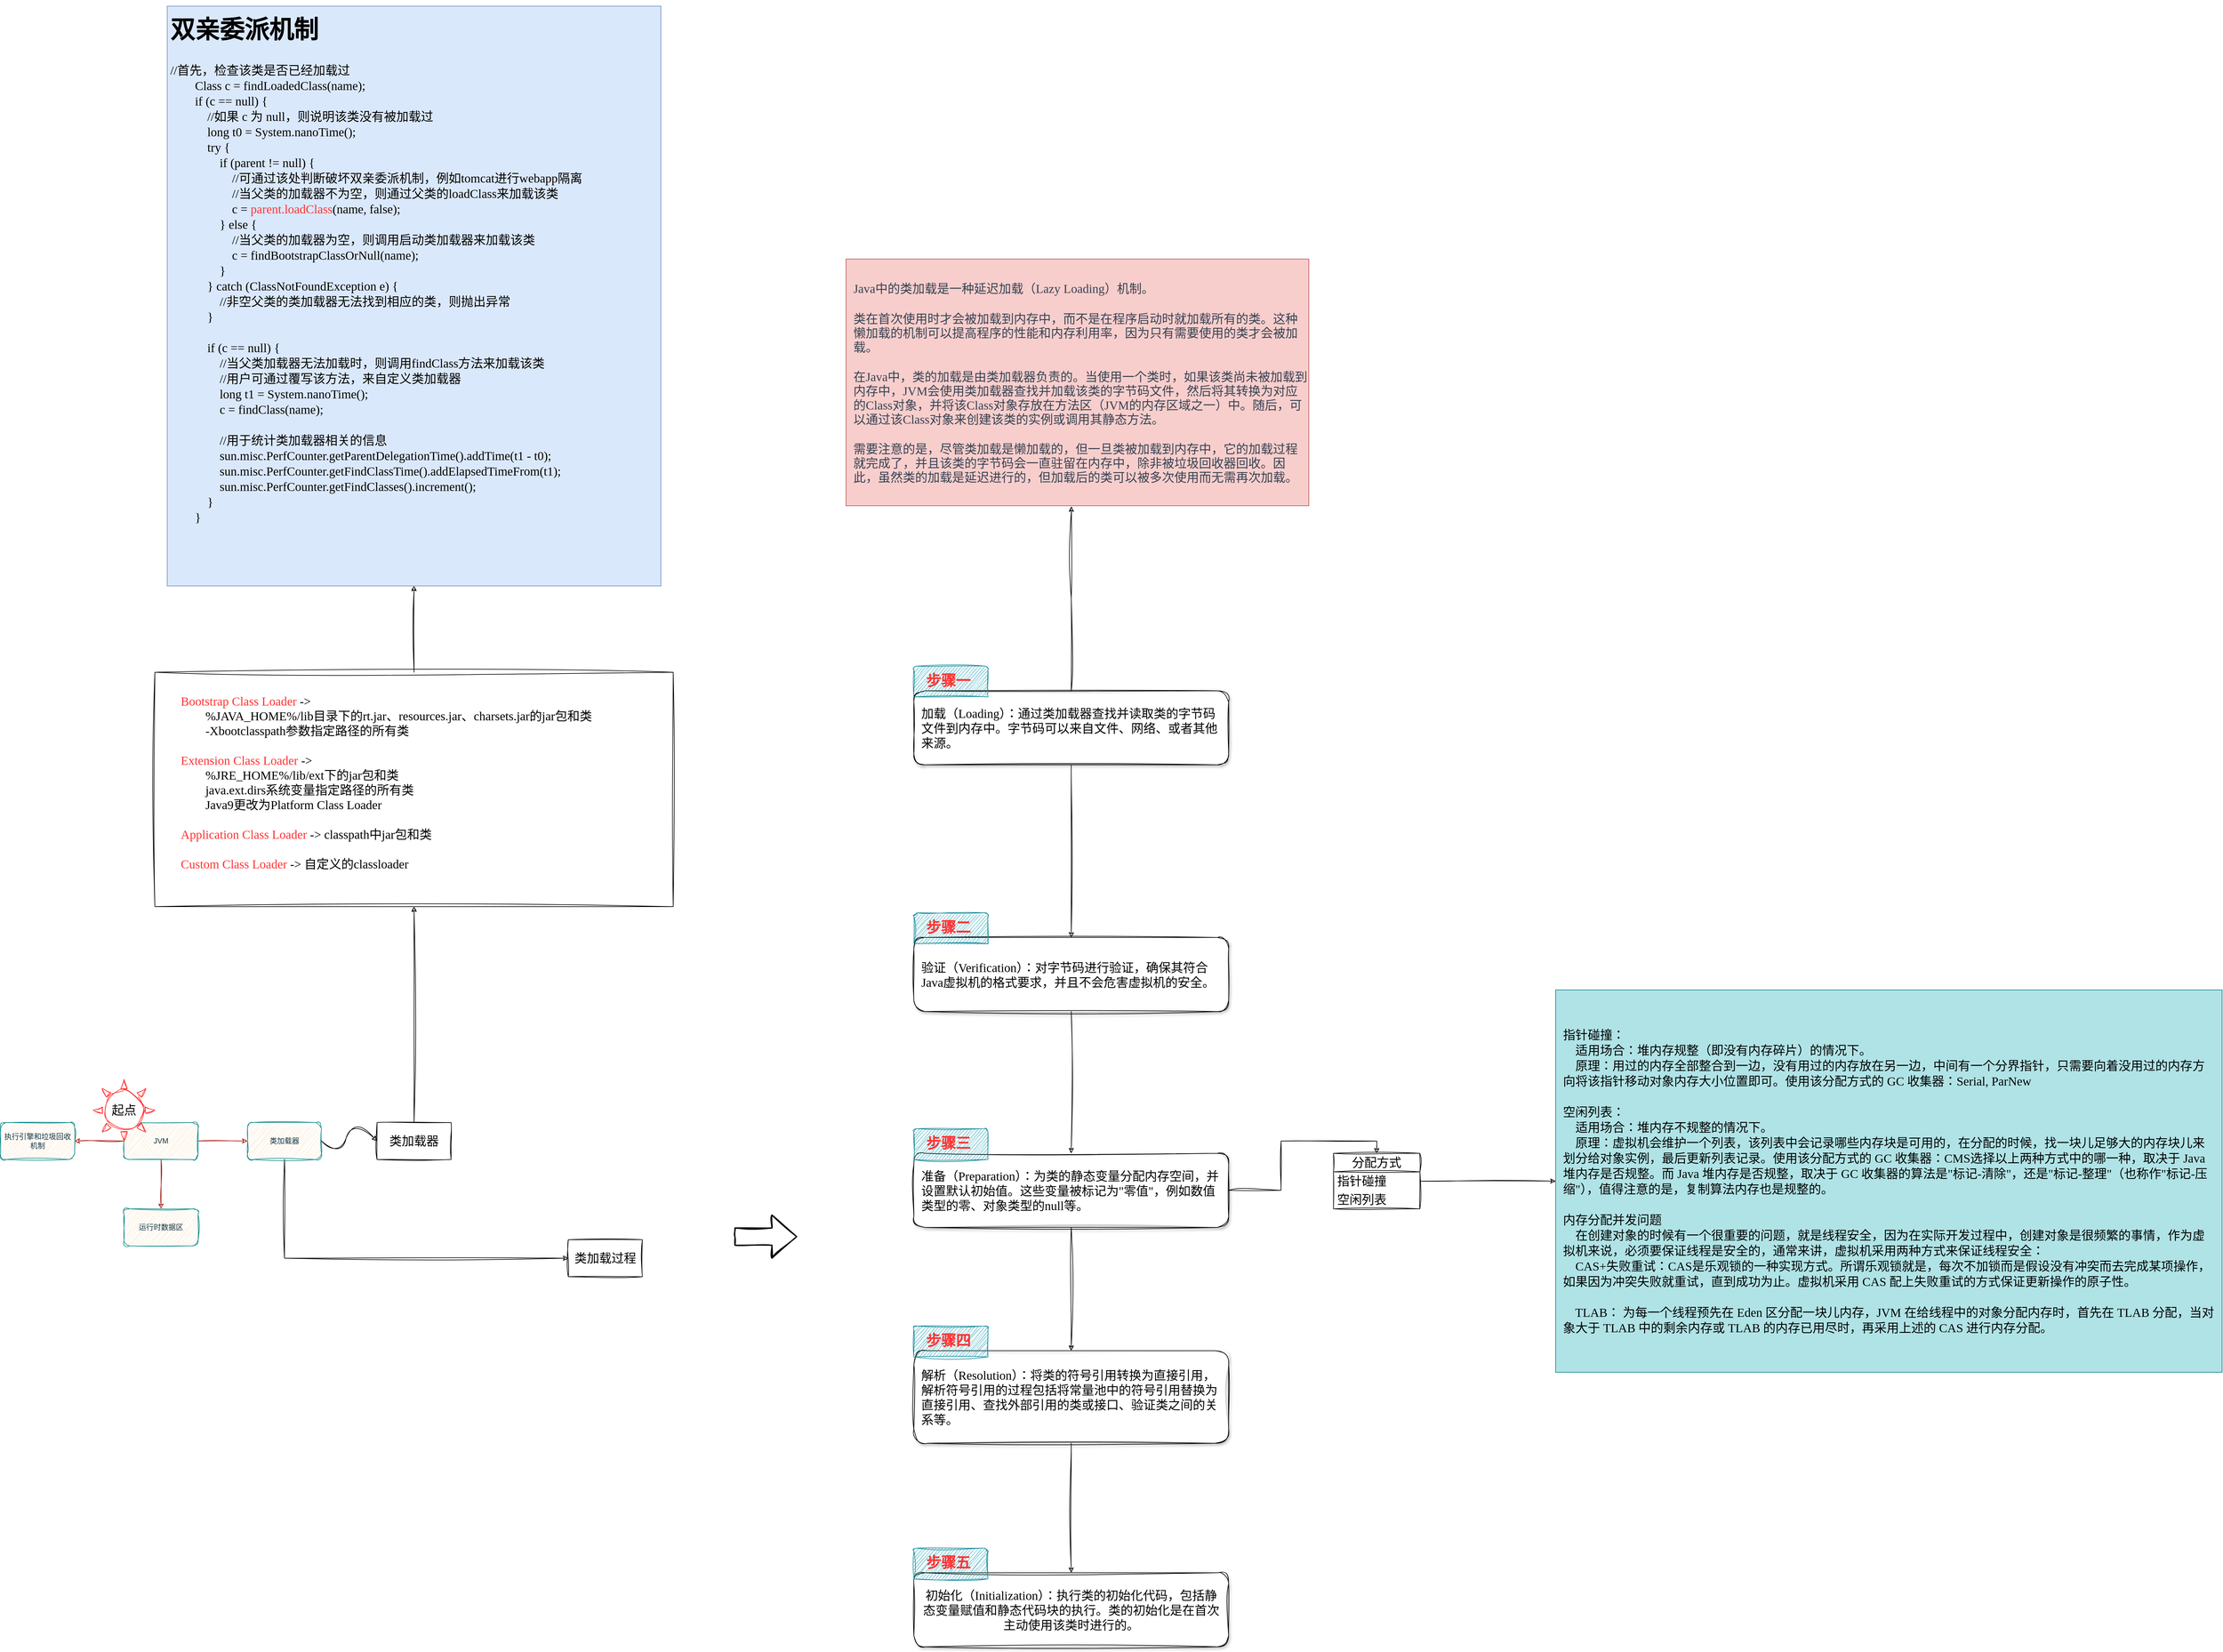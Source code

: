 <mxfile version="21.3.2" type="github">
  <diagram name="第 1 页" id="BC9mfGLHjs254Yc_NBkA">
    <mxGraphModel dx="1059" dy="2973" grid="1" gridSize="10" guides="1" tooltips="1" connect="1" arrows="1" fold="1" page="1" pageScale="1" pageWidth="827" pageHeight="1169" math="0" shadow="0">
      <root>
        <mxCell id="0" />
        <mxCell id="1" parent="0" />
        <mxCell id="AZQi2X3Uj84bDym_xN_N-5" value="" style="edgeStyle=orthogonalEdgeStyle;rounded=1;orthogonalLoop=1;jettySize=auto;html=1;labelBackgroundColor=none;strokeColor=#A8201A;fontColor=default;sketch=1;curveFitting=1;jiggle=2;" parent="1" source="AZQi2X3Uj84bDym_xN_N-1" target="AZQi2X3Uj84bDym_xN_N-4" edge="1">
          <mxGeometry relative="1" as="geometry" />
        </mxCell>
        <mxCell id="AZQi2X3Uj84bDym_xN_N-7" value="" style="edgeStyle=orthogonalEdgeStyle;rounded=1;orthogonalLoop=1;jettySize=auto;html=1;labelBackgroundColor=none;strokeColor=#A8201A;fontColor=default;sketch=1;curveFitting=1;jiggle=2;" parent="1" source="AZQi2X3Uj84bDym_xN_N-1" target="AZQi2X3Uj84bDym_xN_N-6" edge="1">
          <mxGeometry relative="1" as="geometry" />
        </mxCell>
        <mxCell id="AZQi2X3Uj84bDym_xN_N-9" value="" style="edgeStyle=orthogonalEdgeStyle;rounded=1;orthogonalLoop=1;jettySize=auto;html=1;labelBackgroundColor=none;strokeColor=#A8201A;fontColor=default;sketch=1;curveFitting=1;jiggle=2;" parent="1" source="AZQi2X3Uj84bDym_xN_N-1" target="AZQi2X3Uj84bDym_xN_N-8" edge="1">
          <mxGeometry relative="1" as="geometry" />
        </mxCell>
        <mxCell id="AZQi2X3Uj84bDym_xN_N-1" value="JVM" style="rounded=1;whiteSpace=wrap;html=1;labelBackgroundColor=none;fillColor=#FAE5C7;strokeColor=#0F8B8D;fontColor=#143642;sketch=1;curveFitting=1;jiggle=2;" parent="1" vertex="1">
          <mxGeometry x="350" y="220" width="120" height="60" as="geometry" />
        </mxCell>
        <mxCell id="AZQi2X3Uj84bDym_xN_N-86" style="edgeStyle=orthogonalEdgeStyle;rounded=0;sketch=1;hachureGap=4;jiggle=2;curveFitting=1;orthogonalLoop=1;jettySize=auto;html=1;exitX=0.5;exitY=1;exitDx=0;exitDy=0;entryX=0;entryY=0.5;entryDx=0;entryDy=0;fontFamily=Architects Daughter;fontSource=https%3A%2F%2Ffonts.googleapis.com%2Fcss%3Ffamily%3DArchitects%2BDaughter;fontSize=16;" parent="1" source="AZQi2X3Uj84bDym_xN_N-4" target="AZQi2X3Uj84bDym_xN_N-74" edge="1">
          <mxGeometry relative="1" as="geometry" />
        </mxCell>
        <mxCell id="AZQi2X3Uj84bDym_xN_N-4" value="类加载器" style="rounded=1;whiteSpace=wrap;html=1;labelBackgroundColor=none;fillColor=#FAE5C7;strokeColor=#0F8B8D;fontColor=#143642;sketch=1;curveFitting=1;jiggle=2;" parent="1" vertex="1">
          <mxGeometry x="550" y="220" width="120" height="60" as="geometry" />
        </mxCell>
        <mxCell id="AZQi2X3Uj84bDym_xN_N-6" value="执行引擎和垃圾回收机制" style="whiteSpace=wrap;html=1;rounded=1;labelBackgroundColor=none;fillColor=#FAE5C7;strokeColor=#0F8B8D;fontColor=#143642;sketch=1;curveFitting=1;jiggle=2;" parent="1" vertex="1">
          <mxGeometry x="150" y="220" width="120" height="60" as="geometry" />
        </mxCell>
        <mxCell id="AZQi2X3Uj84bDym_xN_N-8" value="运行时数据区" style="whiteSpace=wrap;html=1;rounded=1;labelBackgroundColor=none;fillColor=#FAE5C7;strokeColor=#0F8B8D;fontColor=#143642;sketch=1;curveFitting=1;jiggle=2;" parent="1" vertex="1">
          <mxGeometry x="350" y="360" width="120" height="60" as="geometry" />
        </mxCell>
        <mxCell id="AZQi2X3Uj84bDym_xN_N-73" style="edgeStyle=orthogonalEdgeStyle;rounded=0;sketch=1;hachureGap=4;jiggle=2;curveFitting=1;orthogonalLoop=1;jettySize=auto;html=1;exitX=0.5;exitY=0;exitDx=0;exitDy=0;entryX=0.5;entryY=1;entryDx=0;entryDy=0;fontFamily=Architects Daughter;fontSource=https%3A%2F%2Ffonts.googleapis.com%2Fcss%3Ffamily%3DArchitects%2BDaughter;fontSize=16;" parent="1" source="AZQi2X3Uj84bDym_xN_N-10" target="AZQi2X3Uj84bDym_xN_N-12" edge="1">
          <mxGeometry relative="1" as="geometry" />
        </mxCell>
        <mxCell id="AZQi2X3Uj84bDym_xN_N-10" value="类加载器" style="rounded=0;whiteSpace=wrap;html=1;sketch=1;hachureGap=4;jiggle=2;curveFitting=1;fontFamily=Architects Daughter;fontSource=https%3A%2F%2Ffonts.googleapis.com%2Fcss%3Ffamily%3DArchitects%2BDaughter;fontSize=20;" parent="1" vertex="1">
          <mxGeometry x="760" y="220" width="120" height="60" as="geometry" />
        </mxCell>
        <mxCell id="AZQi2X3Uj84bDym_xN_N-11" value="" style="curved=1;endArrow=classic;html=1;rounded=0;sketch=1;hachureGap=4;jiggle=2;curveFitting=1;fontFamily=Architects Daughter;fontSource=https%3A%2F%2Ffonts.googleapis.com%2Fcss%3Ffamily%3DArchitects%2BDaughter;fontSize=16;entryX=0;entryY=0.5;entryDx=0;entryDy=0;exitX=1;exitY=0.5;exitDx=0;exitDy=0;" parent="1" source="AZQi2X3Uj84bDym_xN_N-4" target="AZQi2X3Uj84bDym_xN_N-10" edge="1">
          <mxGeometry width="50" height="50" relative="1" as="geometry">
            <mxPoint x="610" y="370" as="sourcePoint" />
            <mxPoint x="660" y="320" as="targetPoint" />
            <Array as="points">
              <mxPoint x="700" y="280" />
              <mxPoint x="720" y="210" />
            </Array>
          </mxGeometry>
        </mxCell>
        <mxCell id="AZQi2X3Uj84bDym_xN_N-79" style="edgeStyle=orthogonalEdgeStyle;rounded=0;sketch=1;hachureGap=4;jiggle=2;curveFitting=1;orthogonalLoop=1;jettySize=auto;html=1;exitX=0.5;exitY=0;exitDx=0;exitDy=0;entryX=0.5;entryY=1;entryDx=0;entryDy=0;fontFamily=Architects Daughter;fontSource=https%3A%2F%2Ffonts.googleapis.com%2Fcss%3Ffamily%3DArchitects%2BDaughter;fontSize=16;" parent="1" source="AZQi2X3Uj84bDym_xN_N-12" target="AZQi2X3Uj84bDym_xN_N-25" edge="1">
          <mxGeometry relative="1" as="geometry" />
        </mxCell>
        <mxCell id="AZQi2X3Uj84bDym_xN_N-12" value="&lt;blockquote style=&quot;margin: 0 0 0 40px; border: none; padding: 0px;&quot;&gt;&lt;font&gt;&lt;div style=&quot;&quot;&gt;&lt;span style=&quot;background-color: initial;&quot;&gt;&lt;font color=&quot;#ff3333&quot;&gt;Bootstrap Class Loader&lt;/font&gt; -&amp;gt;&amp;nbsp;&amp;nbsp;&lt;/span&gt;&lt;/div&gt;&lt;/font&gt;&lt;blockquote style=&quot;margin: 0 0 0 40px; border: none; padding: 0px;&quot;&gt;&lt;font&gt;&lt;div style=&quot;&quot;&gt;%JAVA_HOME%/lib目录下的rt.jar、resources.jar、charsets.jar的jar包和类&lt;/div&gt;&lt;/font&gt;&lt;/blockquote&gt;&lt;blockquote style=&quot;margin: 0 0 0 40px; border: none; padding: 0px;&quot;&gt;&lt;span style=&quot;background-color: initial;&quot;&gt;-Xbootclasspath参数指定路径的所有类&lt;/span&gt;&lt;/blockquote&gt;&lt;font&gt;&lt;div&gt;&lt;br&gt;&lt;/div&gt;&lt;/font&gt;&lt;font&gt;&lt;div&gt;&lt;font color=&quot;#ff3333&quot;&gt;Extension Class Loader &lt;/font&gt;-&amp;gt;&amp;nbsp;&lt;/div&gt;&lt;/font&gt;&lt;blockquote style=&quot;margin: 0 0 0 40px; border: none; padding: 0px;&quot;&gt;&lt;font&gt;&lt;div&gt;%JRE_HOME%/lib/ext下的jar包和类&lt;/div&gt;&lt;/font&gt;&lt;/blockquote&gt;&lt;blockquote style=&quot;margin: 0 0 0 40px; border: none; padding: 0px;&quot;&gt;&lt;font&gt;&lt;div&gt;java.ext.dirs系统变量指定路径的所有类&lt;/div&gt;&lt;/font&gt;&lt;/blockquote&gt;&lt;blockquote style=&quot;margin: 0 0 0 40px; border: none; padding: 0px;&quot;&gt;&lt;font&gt;&lt;div&gt;Java9更改为Platform Class Loader&lt;/div&gt;&lt;/font&gt;&lt;/blockquote&gt;&lt;font&gt;&lt;div&gt;&lt;br&gt;&lt;/div&gt;&lt;/font&gt;&lt;font&gt;&lt;div&gt;&lt;font color=&quot;#ff3333&quot;&gt;Application Class Loader &lt;/font&gt;-&amp;gt;&amp;nbsp;&lt;span style=&quot;background-color: initial;&quot;&gt;classpath中jar包和类&lt;/span&gt;&lt;/div&gt;&lt;/font&gt;&lt;font&gt;&lt;div&gt;&lt;br&gt;&lt;/div&gt;&lt;/font&gt;&lt;font&gt;&lt;div&gt;&lt;font color=&quot;#ff3333&quot;&gt;Custom Class Loader&lt;/font&gt; -&amp;gt; 自定义的classloader&lt;/div&gt;&lt;/font&gt;&lt;/blockquote&gt;&lt;font&gt;&lt;div&gt;&lt;br&gt;&lt;/div&gt;&lt;/font&gt;" style="whiteSpace=wrap;html=1;fontSize=20;fontFamily=Comic Sans MS;rounded=0;sketch=1;hachureGap=4;jiggle=2;curveFitting=1;align=left;" parent="1" vertex="1">
          <mxGeometry x="400" y="-510" width="840" height="380" as="geometry" />
        </mxCell>
        <mxCell id="AZQi2X3Uj84bDym_xN_N-25" value="&lt;h1&gt;双亲委派机制&lt;/h1&gt;&lt;div style=&quot;border-color: var(--border-color);&quot;&gt;&lt;font style=&quot;border-color: var(--border-color);&quot; face=&quot;Comic Sans MS&quot;&gt;//首先，检查该类是否已经加载过&lt;/font&gt;&lt;/div&gt;&lt;div style=&quot;border-color: var(--border-color);&quot;&gt;&lt;font style=&quot;border-color: var(--border-color);&quot; face=&quot;Comic Sans MS&quot;&gt;&amp;nbsp; &amp;nbsp; &amp;nbsp; &amp;nbsp; Class c = findLoadedClass(name);&lt;/font&gt;&lt;/div&gt;&lt;div style=&quot;border-color: var(--border-color);&quot;&gt;&lt;font style=&quot;border-color: var(--border-color);&quot; face=&quot;Comic Sans MS&quot;&gt;&amp;nbsp; &amp;nbsp; &amp;nbsp; &amp;nbsp; if (c == null) {&lt;/font&gt;&lt;/div&gt;&lt;div style=&quot;border-color: var(--border-color);&quot;&gt;&lt;font style=&quot;border-color: var(--border-color);&quot; face=&quot;Comic Sans MS&quot;&gt;&amp;nbsp; &amp;nbsp; &amp;nbsp; &amp;nbsp; &amp;nbsp; &amp;nbsp; //如果 c 为 null，则说明该类没有被加载过&lt;/font&gt;&lt;/div&gt;&lt;div style=&quot;border-color: var(--border-color);&quot;&gt;&lt;font style=&quot;border-color: var(--border-color);&quot; face=&quot;Comic Sans MS&quot;&gt;&amp;nbsp; &amp;nbsp; &amp;nbsp; &amp;nbsp; &amp;nbsp; &amp;nbsp; long t0 = System.nanoTime();&lt;/font&gt;&lt;/div&gt;&lt;div style=&quot;border-color: var(--border-color);&quot;&gt;&lt;font style=&quot;border-color: var(--border-color);&quot; face=&quot;Comic Sans MS&quot;&gt;&amp;nbsp; &amp;nbsp; &amp;nbsp; &amp;nbsp; &amp;nbsp; &amp;nbsp; try {&lt;/font&gt;&lt;/div&gt;&lt;div style=&quot;border-color: var(--border-color);&quot;&gt;&lt;font style=&quot;border-color: var(--border-color);&quot; face=&quot;Comic Sans MS&quot;&gt;&amp;nbsp; &amp;nbsp; &amp;nbsp; &amp;nbsp; &amp;nbsp; &amp;nbsp; &amp;nbsp; &amp;nbsp; if (parent != null) {&lt;/font&gt;&lt;/div&gt;&lt;div style=&quot;border-color: var(--border-color);&quot;&gt;&lt;font style=&quot;border-color: var(--border-color);&quot; face=&quot;Comic Sans MS&quot;&gt;&amp;nbsp; &amp;nbsp; &amp;nbsp; &amp;nbsp; &amp;nbsp; &amp;nbsp; &amp;nbsp; &amp;nbsp; &amp;nbsp; &amp;nbsp; //可通过该处判断破坏双亲委派机制，例如tomcat进行webapp隔离&lt;/font&gt;&lt;span style=&quot;font-family: &amp;quot;Comic Sans MS&amp;quot;; background-color: initial;&quot;&gt;&lt;span style=&quot;white-space: pre;&quot;&gt;&amp;nbsp;&amp;nbsp;&amp;nbsp;&amp;nbsp;&lt;/span&gt;&lt;/span&gt;&lt;span style=&quot;font-family: &amp;quot;Comic Sans MS&amp;quot;; background-color: initial;&quot;&gt;&lt;span style=&quot;white-space: pre;&quot;&gt;&amp;nbsp;&amp;nbsp;&amp;nbsp;&amp;nbsp;&lt;/span&gt;&lt;/span&gt;&lt;/div&gt;&lt;div style=&quot;border-color: var(--border-color);&quot;&gt;&lt;font style=&quot;border-color: var(--border-color);&quot; face=&quot;Comic Sans MS&quot;&gt;&amp;nbsp; &amp;nbsp; &amp;nbsp; &amp;nbsp; &amp;nbsp; &amp;nbsp; &amp;nbsp; &amp;nbsp; &amp;nbsp; &amp;nbsp; //当父类的加载器不为空，则通过父类的loadClass来加载该类&lt;/font&gt;&lt;/div&gt;&lt;div style=&quot;border-color: var(--border-color);&quot;&gt;&lt;font style=&quot;border-color: var(--border-color);&quot; face=&quot;Comic Sans MS&quot;&gt;&amp;nbsp; &amp;nbsp; &amp;nbsp; &amp;nbsp; &amp;nbsp; &amp;nbsp; &amp;nbsp; &amp;nbsp; &amp;nbsp; &amp;nbsp; c = &lt;font color=&quot;#ff3333&quot;&gt;parent.loadClass&lt;/font&gt;(name, false);&lt;/font&gt;&lt;/div&gt;&lt;div style=&quot;border-color: var(--border-color);&quot;&gt;&lt;font style=&quot;border-color: var(--border-color);&quot; face=&quot;Comic Sans MS&quot;&gt;&amp;nbsp; &amp;nbsp; &amp;nbsp; &amp;nbsp; &amp;nbsp; &amp;nbsp; &amp;nbsp; &amp;nbsp; } else {&lt;/font&gt;&lt;/div&gt;&lt;div style=&quot;border-color: var(--border-color);&quot;&gt;&lt;font style=&quot;border-color: var(--border-color);&quot; face=&quot;Comic Sans MS&quot;&gt;&amp;nbsp; &amp;nbsp; &amp;nbsp; &amp;nbsp; &amp;nbsp; &amp;nbsp; &amp;nbsp; &amp;nbsp; &amp;nbsp; &amp;nbsp; //当父类的加载器为空，则调用启动类加载器来加载该类&lt;/font&gt;&lt;/div&gt;&lt;div style=&quot;border-color: var(--border-color);&quot;&gt;&lt;font style=&quot;border-color: var(--border-color);&quot; face=&quot;Comic Sans MS&quot;&gt;&amp;nbsp; &amp;nbsp; &amp;nbsp; &amp;nbsp; &amp;nbsp; &amp;nbsp; &amp;nbsp; &amp;nbsp; &amp;nbsp; &amp;nbsp; c = findBootstrapClassOrNull(name);&lt;/font&gt;&lt;/div&gt;&lt;div style=&quot;border-color: var(--border-color);&quot;&gt;&lt;font style=&quot;border-color: var(--border-color);&quot; face=&quot;Comic Sans MS&quot;&gt;&amp;nbsp; &amp;nbsp; &amp;nbsp; &amp;nbsp; &amp;nbsp; &amp;nbsp; &amp;nbsp; &amp;nbsp; }&lt;/font&gt;&lt;/div&gt;&lt;div style=&quot;border-color: var(--border-color);&quot;&gt;&lt;font style=&quot;border-color: var(--border-color);&quot; face=&quot;Comic Sans MS&quot;&gt;&amp;nbsp; &amp;nbsp; &amp;nbsp; &amp;nbsp; &amp;nbsp; &amp;nbsp; } catch (ClassNotFoundException e) {&lt;/font&gt;&lt;/div&gt;&lt;div style=&quot;border-color: var(--border-color);&quot;&gt;&lt;font style=&quot;border-color: var(--border-color);&quot; face=&quot;Comic Sans MS&quot;&gt;&amp;nbsp; &amp;nbsp; &amp;nbsp; &amp;nbsp; &amp;nbsp; &amp;nbsp; &amp;nbsp; &amp;nbsp; //非空父类的类加载器无法找到相应的类，则抛出异常&lt;/font&gt;&lt;/div&gt;&lt;div style=&quot;border-color: var(--border-color);&quot;&gt;&lt;font style=&quot;border-color: var(--border-color);&quot; face=&quot;Comic Sans MS&quot;&gt;&amp;nbsp; &amp;nbsp; &amp;nbsp; &amp;nbsp; &amp;nbsp; &amp;nbsp; }&lt;/font&gt;&lt;/div&gt;&lt;div style=&quot;border-color: var(--border-color);&quot;&gt;&lt;font style=&quot;border-color: var(--border-color);&quot; face=&quot;Comic Sans MS&quot;&gt;&lt;br style=&quot;border-color: var(--border-color);&quot;&gt;&lt;/font&gt;&lt;/div&gt;&lt;div style=&quot;border-color: var(--border-color);&quot;&gt;&lt;font style=&quot;border-color: var(--border-color);&quot; face=&quot;Comic Sans MS&quot;&gt;&amp;nbsp; &amp;nbsp; &amp;nbsp; &amp;nbsp; &amp;nbsp; &amp;nbsp; if (c == null) {&lt;/font&gt;&lt;/div&gt;&lt;div style=&quot;border-color: var(--border-color);&quot;&gt;&lt;font style=&quot;border-color: var(--border-color);&quot; face=&quot;Comic Sans MS&quot;&gt;&amp;nbsp; &amp;nbsp; &amp;nbsp; &amp;nbsp; &amp;nbsp; &amp;nbsp; &amp;nbsp; &amp;nbsp; //当父类加载器无法加载时，则调用findClass方法来加载该类&lt;/font&gt;&lt;/div&gt;&lt;div style=&quot;border-color: var(--border-color);&quot;&gt;&lt;font style=&quot;border-color: var(--border-color);&quot; face=&quot;Comic Sans MS&quot;&gt;&amp;nbsp; &amp;nbsp; &amp;nbsp; &amp;nbsp; &amp;nbsp; &amp;nbsp; &amp;nbsp; &amp;nbsp; //用户可通过覆写该方法，来自定义类加载器&lt;/font&gt;&lt;/div&gt;&lt;div style=&quot;border-color: var(--border-color);&quot;&gt;&lt;font style=&quot;border-color: var(--border-color);&quot; face=&quot;Comic Sans MS&quot;&gt;&amp;nbsp; &amp;nbsp; &amp;nbsp; &amp;nbsp; &amp;nbsp; &amp;nbsp; &amp;nbsp; &amp;nbsp; long t1 = System.nanoTime();&lt;/font&gt;&lt;/div&gt;&lt;div style=&quot;border-color: var(--border-color);&quot;&gt;&lt;font style=&quot;border-color: var(--border-color);&quot; face=&quot;Comic Sans MS&quot;&gt;&amp;nbsp; &amp;nbsp; &amp;nbsp; &amp;nbsp; &amp;nbsp; &amp;nbsp; &amp;nbsp; &amp;nbsp; c = findClass(name);&lt;/font&gt;&lt;/div&gt;&lt;div style=&quot;border-color: var(--border-color);&quot;&gt;&lt;font style=&quot;border-color: var(--border-color);&quot; face=&quot;Comic Sans MS&quot;&gt;&lt;br style=&quot;border-color: var(--border-color);&quot;&gt;&lt;/font&gt;&lt;/div&gt;&lt;div style=&quot;border-color: var(--border-color);&quot;&gt;&lt;font style=&quot;border-color: var(--border-color);&quot; face=&quot;Comic Sans MS&quot;&gt;&amp;nbsp; &amp;nbsp; &amp;nbsp; &amp;nbsp; &amp;nbsp; &amp;nbsp; &amp;nbsp; &amp;nbsp; //用于统计类加载器相关的信息&lt;/font&gt;&lt;/div&gt;&lt;div style=&quot;border-color: var(--border-color);&quot;&gt;&lt;font style=&quot;border-color: var(--border-color);&quot; face=&quot;Comic Sans MS&quot;&gt;&amp;nbsp; &amp;nbsp; &amp;nbsp; &amp;nbsp; &amp;nbsp; &amp;nbsp; &amp;nbsp; &amp;nbsp; sun.misc.PerfCounter.getParentDelegationTime().addTime(t1 - t0);&lt;/font&gt;&lt;/div&gt;&lt;div style=&quot;border-color: var(--border-color);&quot;&gt;&lt;font style=&quot;border-color: var(--border-color);&quot; face=&quot;Comic Sans MS&quot;&gt;&amp;nbsp; &amp;nbsp; &amp;nbsp; &amp;nbsp; &amp;nbsp; &amp;nbsp; &amp;nbsp; &amp;nbsp; sun.misc.PerfCounter.getFindClassTime().addElapsedTimeFrom(t1);&lt;/font&gt;&lt;/div&gt;&lt;div style=&quot;border-color: var(--border-color);&quot;&gt;&lt;font style=&quot;border-color: var(--border-color);&quot; face=&quot;Comic Sans MS&quot;&gt;&amp;nbsp; &amp;nbsp; &amp;nbsp; &amp;nbsp; &amp;nbsp; &amp;nbsp; &amp;nbsp; &amp;nbsp; sun.misc.PerfCounter.getFindClasses().increment();&lt;/font&gt;&lt;/div&gt;&lt;div style=&quot;border-color: var(--border-color);&quot;&gt;&lt;font style=&quot;border-color: var(--border-color);&quot; face=&quot;Comic Sans MS&quot;&gt;&amp;nbsp; &amp;nbsp; &amp;nbsp; &amp;nbsp; &amp;nbsp; &amp;nbsp; }&lt;/font&gt;&lt;/div&gt;&lt;div style=&quot;border-color: var(--border-color);&quot;&gt;&lt;font style=&quot;border-color: var(--border-color);&quot; face=&quot;Comic Sans MS&quot;&gt;&amp;nbsp; &amp;nbsp; &amp;nbsp; &amp;nbsp; }&lt;/font&gt;&lt;/div&gt;" style="text;html=1;strokeColor=#6c8ebf;fillColor=#dae8fc;spacing=5;spacingTop=-20;whiteSpace=wrap;overflow=hidden;rounded=0;fontSize=20;fontFamily=Architects Daughter;align=left;" parent="1" vertex="1">
          <mxGeometry x="420" y="-1590" width="800" height="940" as="geometry" />
        </mxCell>
        <mxCell id="AZQi2X3Uj84bDym_xN_N-74" value="类加载过程" style="rounded=0;whiteSpace=wrap;html=1;sketch=1;hachureGap=4;jiggle=2;curveFitting=1;fontFamily=Architects Daughter;fontSource=https%3A%2F%2Ffonts.googleapis.com%2Fcss%3Ffamily%3DArchitects%2BDaughter;fontSize=20;" parent="1" vertex="1">
          <mxGeometry x="1070" y="410" width="120" height="60" as="geometry" />
        </mxCell>
        <mxCell id="AZQi2X3Uj84bDym_xN_N-83" value="" style="verticalLabelPosition=bottom;verticalAlign=top;html=1;strokeWidth=2;shape=mxgraph.arrows2.arrow;dy=0.6;dx=40;notch=0;sketch=1;hachureGap=4;jiggle=2;curveFitting=1;fontFamily=Architects Daughter;fontSource=https%3A%2F%2Ffonts.googleapis.com%2Fcss%3Ffamily%3DArchitects%2BDaughter;fontSize=20;" parent="1" vertex="1">
          <mxGeometry x="1340" y="370" width="100" height="70" as="geometry" />
        </mxCell>
        <mxCell id="AZQi2X3Uj84bDym_xN_N-84" value="" style="group" parent="1" vertex="1" connectable="0">
          <mxGeometry x="1520" y="-1180" width="2230" height="2250" as="geometry" />
        </mxCell>
        <mxCell id="AZQi2X3Uj84bDym_xN_N-20" value="&lt;p style=&quot;border: 0px solid rgb(217, 217, 227); box-sizing: border-box; --tw-border-spacing-x: 0; --tw-border-spacing-y: 0; --tw-translate-x: 0; --tw-translate-y: 0; --tw-rotate: 0; --tw-skew-x: 0; --tw-skew-y: 0; --tw-scale-x: 1; --tw-scale-y: 1; --tw-pan-x: ; --tw-pan-y: ; --tw-pinch-zoom: ; --tw-scroll-snap-strictness: proximity; --tw-gradient-from-position: ; --tw-gradient-via-position: ; --tw-gradient-to-position: ; --tw-ordinal: ; --tw-slashed-zero: ; --tw-numeric-figure: ; --tw-numeric-spacing: ; --tw-numeric-fraction: ; --tw-ring-inset: ; --tw-ring-offset-width: 0px; --tw-ring-offset-color: #fff; --tw-ring-color: rgba(69,89,164,.5); --tw-ring-offset-shadow: 0 0 transparent; --tw-ring-shadow: 0 0 transparent; --tw-shadow: 0 0 transparent; --tw-shadow-colored: 0 0 transparent; --tw-blur: ; --tw-brightness: ; --tw-contrast: ; --tw-grayscale: ; --tw-hue-rotate: ; --tw-invert: ; --tw-saturate: ; --tw-sepia: ; --tw-drop-shadow: ; --tw-backdrop-blur: ; --tw-backdrop-brightness: ; --tw-backdrop-contrast: ; --tw-backdrop-grayscale: ; --tw-backdrop-hue-rotate: ; --tw-backdrop-invert: ; --tw-backdrop-opacity: ; --tw-backdrop-saturate: ; --tw-backdrop-sepia: ; margin: 0px 0px 1.25em; color: rgb(55, 65, 81); line-height: 120%;&quot;&gt;&lt;font style=&quot;font-size: 20px;&quot; face=&quot;Comic Sans MS&quot;&gt;Java中的类加载是一种延迟加载（Lazy Loading）机制。&lt;/font&gt;&lt;/p&gt;&lt;p style=&quot;border: 0px solid rgb(217, 217, 227); box-sizing: border-box; --tw-border-spacing-x: 0; --tw-border-spacing-y: 0; --tw-translate-x: 0; --tw-translate-y: 0; --tw-rotate: 0; --tw-skew-x: 0; --tw-skew-y: 0; --tw-scale-x: 1; --tw-scale-y: 1; --tw-pan-x: ; --tw-pan-y: ; --tw-pinch-zoom: ; --tw-scroll-snap-strictness: proximity; --tw-gradient-from-position: ; --tw-gradient-via-position: ; --tw-gradient-to-position: ; --tw-ordinal: ; --tw-slashed-zero: ; --tw-numeric-figure: ; --tw-numeric-spacing: ; --tw-numeric-fraction: ; --tw-ring-inset: ; --tw-ring-offset-width: 0px; --tw-ring-offset-color: #fff; --tw-ring-color: rgba(69,89,164,.5); --tw-ring-offset-shadow: 0 0 transparent; --tw-ring-shadow: 0 0 transparent; --tw-shadow: 0 0 transparent; --tw-shadow-colored: 0 0 transparent; --tw-blur: ; --tw-brightness: ; --tw-contrast: ; --tw-grayscale: ; --tw-hue-rotate: ; --tw-invert: ; --tw-saturate: ; --tw-sepia: ; --tw-drop-shadow: ; --tw-backdrop-blur: ; --tw-backdrop-brightness: ; --tw-backdrop-contrast: ; --tw-backdrop-grayscale: ; --tw-backdrop-hue-rotate: ; --tw-backdrop-invert: ; --tw-backdrop-opacity: ; --tw-backdrop-saturate: ; --tw-backdrop-sepia: ; margin: 0px 0px 1.25em; color: rgb(55, 65, 81); line-height: 110%;&quot;&gt;&lt;font style=&quot;font-size: 20px;&quot;&gt;&lt;span style=&quot;font-family: &amp;quot;Comic Sans MS&amp;quot;;&quot;&gt;类在首次使用时才会被加载到内存中，而不是在程序启动时就加载所有的类。&lt;/span&gt;&lt;span style=&quot;font-family: &amp;quot;Comic Sans MS&amp;quot;;&quot;&gt;这种懒加载的机制可以提高程序的性能和内存利用率，因为只有需要使用的类才会被加载。&lt;/span&gt;&lt;/font&gt;&lt;/p&gt;&lt;p style=&quot;border: 0px solid rgb(217, 217, 227); box-sizing: border-box; --tw-border-spacing-x: 0; --tw-border-spacing-y: 0; --tw-translate-x: 0; --tw-translate-y: 0; --tw-rotate: 0; --tw-skew-x: 0; --tw-skew-y: 0; --tw-scale-x: 1; --tw-scale-y: 1; --tw-pan-x: ; --tw-pan-y: ; --tw-pinch-zoom: ; --tw-scroll-snap-strictness: proximity; --tw-gradient-from-position: ; --tw-gradient-via-position: ; --tw-gradient-to-position: ; --tw-ordinal: ; --tw-slashed-zero: ; --tw-numeric-figure: ; --tw-numeric-spacing: ; --tw-numeric-fraction: ; --tw-ring-inset: ; --tw-ring-offset-width: 0px; --tw-ring-offset-color: #fff; --tw-ring-color: rgba(69,89,164,.5); --tw-ring-offset-shadow: 0 0 transparent; --tw-ring-shadow: 0 0 transparent; --tw-shadow: 0 0 transparent; --tw-shadow-colored: 0 0 transparent; --tw-blur: ; --tw-brightness: ; --tw-contrast: ; --tw-grayscale: ; --tw-hue-rotate: ; --tw-invert: ; --tw-saturate: ; --tw-sepia: ; --tw-drop-shadow: ; --tw-backdrop-blur: ; --tw-backdrop-brightness: ; --tw-backdrop-contrast: ; --tw-backdrop-grayscale: ; --tw-backdrop-hue-rotate: ; --tw-backdrop-invert: ; --tw-backdrop-opacity: ; --tw-backdrop-saturate: ; --tw-backdrop-sepia: ; margin: 1.25em 0px; color: rgb(55, 65, 81); line-height: 110%;&quot;&gt;&lt;font style=&quot;font-size: 20px;&quot; face=&quot;Comic Sans MS&quot;&gt;在Java中，类的加载是由类加载器负责的。当使用一个类时，如果该类尚未被加载到内存中，JVM会使用类加载器查找并加载该类的字节码文件，然后将其转换为对应的Class对象，并将该Class对象存放在方法区（JVM的内存区域之一）中。随后，可以通过该Class对象来创建该类的实例或调用其静态方法。&lt;/font&gt;&lt;/p&gt;&lt;p style=&quot;border: 0px solid rgb(217, 217, 227); box-sizing: border-box; --tw-border-spacing-x: 0; --tw-border-spacing-y: 0; --tw-translate-x: 0; --tw-translate-y: 0; --tw-rotate: 0; --tw-skew-x: 0; --tw-skew-y: 0; --tw-scale-x: 1; --tw-scale-y: 1; --tw-pan-x: ; --tw-pan-y: ; --tw-pinch-zoom: ; --tw-scroll-snap-strictness: proximity; --tw-gradient-from-position: ; --tw-gradient-via-position: ; --tw-gradient-to-position: ; --tw-ordinal: ; --tw-slashed-zero: ; --tw-numeric-figure: ; --tw-numeric-spacing: ; --tw-numeric-fraction: ; --tw-ring-inset: ; --tw-ring-offset-width: 0px; --tw-ring-offset-color: #fff; --tw-ring-color: rgba(69,89,164,.5); --tw-ring-offset-shadow: 0 0 transparent; --tw-ring-shadow: 0 0 transparent; --tw-shadow: 0 0 transparent; --tw-shadow-colored: 0 0 transparent; --tw-blur: ; --tw-brightness: ; --tw-contrast: ; --tw-grayscale: ; --tw-hue-rotate: ; --tw-invert: ; --tw-saturate: ; --tw-sepia: ; --tw-drop-shadow: ; --tw-backdrop-blur: ; --tw-backdrop-brightness: ; --tw-backdrop-contrast: ; --tw-backdrop-grayscale: ; --tw-backdrop-hue-rotate: ; --tw-backdrop-invert: ; --tw-backdrop-opacity: ; --tw-backdrop-saturate: ; --tw-backdrop-sepia: ; margin: 1.25em 0px 0px; color: rgb(55, 65, 81); line-height: 110%;&quot;&gt;&lt;font style=&quot;font-size: 20px;&quot; face=&quot;Comic Sans MS&quot;&gt;需要注意的是，尽管类加载是懒加载的，但一旦类被加载到内存中，它的加载过程就完成了，并且该类的字节码会一直驻留在内存中，除非被垃圾回收器回收。因此，虽然类的加载是延迟进行的，但加载后的类可以被多次使用而无需再次加载。&lt;/font&gt;&lt;/p&gt;" style="text;html=1;strokeColor=#b85450;fillColor=#f8cecc;align=left;verticalAlign=middle;whiteSpace=wrap;rounded=0;fontSize=20;fontFamily=Architects Daughter;spacingLeft=10;" parent="AZQi2X3Uj84bDym_xN_N-84" vertex="1">
          <mxGeometry width="750" height="400" as="geometry" />
        </mxCell>
        <mxCell id="AZQi2X3Uj84bDym_xN_N-46" value="" style="group;align=left;" parent="AZQi2X3Uj84bDym_xN_N-84" vertex="1" connectable="0">
          <mxGeometry x="110" y="660" width="510" height="160" as="geometry" />
        </mxCell>
        <mxCell id="AZQi2X3Uj84bDym_xN_N-14" value="加载（Loading）：通过类加载器查找并读取类的字节码文件到内存中。字节码可以来自文件、网络、或者其他来源。" style="rounded=1;whiteSpace=wrap;html=1;sketch=1;hachureGap=4;jiggle=2;curveFitting=1;fontFamily=Comic Sans MS;fontSize=20;fillStyle=auto;glass=0;shadow=1;spacingLeft=10;spacingRight=10;align=left;" parent="AZQi2X3Uj84bDym_xN_N-46" vertex="1">
          <mxGeometry y="40" width="510" height="120" as="geometry" />
        </mxCell>
        <mxCell id="AZQi2X3Uj84bDym_xN_N-44" value="&lt;b&gt;&lt;font style=&quot;font-size: 20px&quot;&gt;Info card title&lt;/font&gt;&lt;/b&gt;&lt;br style=&quot;font-size: 14px&quot;&gt;&lt;br style=&quot;font-size: 14px&quot;&gt;Some quick example text to build on the card title and make up the bulk of the card&#39;s content." style="html=1;shadow=0;dashed=0;shape=mxgraph.bootstrap.rrect;rSize=5;strokeColor=#188C9C;html=1;whiteSpace=wrap;fillColor=#1CA5B8;fontColor=#ffffff;verticalAlign=bottom;align=left;spacing=20;spacingBottom=0;fontSize=14;sketch=1;hachureGap=4;jiggle=2;curveFitting=1;fontFamily=Architects Daughter;fontSource=https%3A%2F%2Ffonts.googleapis.com%2Fcss%3Ffamily%3DArchitects%2BDaughter;" parent="AZQi2X3Uj84bDym_xN_N-46" vertex="1">
          <mxGeometry width="120" height="50" as="geometry" />
        </mxCell>
        <mxCell id="AZQi2X3Uj84bDym_xN_N-45" value="&lt;b&gt;&lt;font color=&quot;#ff3333&quot; style=&quot;font-size: 24px;&quot;&gt;步骤一&lt;/font&gt;&lt;/b&gt;" style="html=1;shadow=0;dashed=0;shape=mxgraph.bootstrap.topButton;rSize=5;perimeter=none;whiteSpace=wrap;fillColor=#1BA0B2;strokeColor=#188C9C;fontColor=#ffffff;resizeWidth=1;fontSize=18;align=left;spacing=20;sketch=1;hachureGap=4;jiggle=2;curveFitting=1;fontFamily=Architects Daughter;fontSource=https%3A%2F%2Ffonts.googleapis.com%2Fcss%3Ffamily%3DArchitects%2BDaughter;" parent="AZQi2X3Uj84bDym_xN_N-44" vertex="1">
          <mxGeometry width="120" height="50" relative="1" as="geometry" />
        </mxCell>
        <mxCell id="AZQi2X3Uj84bDym_xN_N-47" value="" style="group;spacingLeft=0;spacingRight=0;" parent="AZQi2X3Uj84bDym_xN_N-84" vertex="1" connectable="0">
          <mxGeometry x="110" y="1060" width="510" height="160" as="geometry" />
        </mxCell>
        <mxCell id="AZQi2X3Uj84bDym_xN_N-48" value="验证（Verification）：对字节码进行验证，确保其符合Java虚拟机的格式要求，并且不会危害虚拟机的安全。" style="rounded=1;whiteSpace=wrap;html=1;sketch=1;hachureGap=4;jiggle=2;curveFitting=1;fontFamily=Comic Sans MS;fontSize=20;fillStyle=auto;glass=0;shadow=1;spacingLeft=10;spacingRight=10;align=left;" parent="AZQi2X3Uj84bDym_xN_N-47" vertex="1">
          <mxGeometry y="40" width="510" height="120" as="geometry" />
        </mxCell>
        <mxCell id="AZQi2X3Uj84bDym_xN_N-49" value="&lt;b&gt;&lt;font style=&quot;font-size: 20px&quot;&gt;Info card title&lt;/font&gt;&lt;/b&gt;&lt;br style=&quot;font-size: 14px&quot;&gt;&lt;br style=&quot;font-size: 14px&quot;&gt;Some quick example text to build on the card title and make up the bulk of the card&#39;s content." style="html=1;shadow=0;dashed=0;shape=mxgraph.bootstrap.rrect;rSize=5;strokeColor=#188C9C;html=1;whiteSpace=wrap;fillColor=#1CA5B8;fontColor=#ffffff;verticalAlign=bottom;align=left;spacing=20;spacingBottom=0;fontSize=14;sketch=1;hachureGap=4;jiggle=2;curveFitting=1;fontFamily=Architects Daughter;fontSource=https%3A%2F%2Ffonts.googleapis.com%2Fcss%3Ffamily%3DArchitects%2BDaughter;" parent="AZQi2X3Uj84bDym_xN_N-47" vertex="1">
          <mxGeometry width="120" height="50" as="geometry" />
        </mxCell>
        <mxCell id="AZQi2X3Uj84bDym_xN_N-50" value="&lt;b&gt;&lt;font color=&quot;#ff3333&quot; style=&quot;font-size: 24px;&quot;&gt;步骤二&lt;/font&gt;&lt;/b&gt;" style="html=1;shadow=0;dashed=0;shape=mxgraph.bootstrap.topButton;rSize=5;perimeter=none;whiteSpace=wrap;fillColor=#1BA0B2;strokeColor=#188C9C;fontColor=#ffffff;resizeWidth=1;fontSize=18;align=left;spacing=20;sketch=1;hachureGap=4;jiggle=2;curveFitting=1;fontFamily=Architects Daughter;fontSource=https%3A%2F%2Ffonts.googleapis.com%2Fcss%3Ffamily%3DArchitects%2BDaughter;" parent="AZQi2X3Uj84bDym_xN_N-49" vertex="1">
          <mxGeometry width="120" height="50" relative="1" as="geometry" />
        </mxCell>
        <mxCell id="AZQi2X3Uj84bDym_xN_N-63" style="edgeStyle=orthogonalEdgeStyle;rounded=0;sketch=1;hachureGap=4;jiggle=2;curveFitting=1;orthogonalLoop=1;jettySize=auto;html=1;exitX=0.5;exitY=1;exitDx=0;exitDy=0;entryX=0.5;entryY=0;entryDx=0;entryDy=0;fontFamily=Architects Daughter;fontSource=https%3A%2F%2Ffonts.googleapis.com%2Fcss%3Ffamily%3DArchitects%2BDaughter;fontSize=16;" parent="AZQi2X3Uj84bDym_xN_N-84" source="AZQi2X3Uj84bDym_xN_N-14" target="AZQi2X3Uj84bDym_xN_N-48" edge="1">
          <mxGeometry relative="1" as="geometry" />
        </mxCell>
        <mxCell id="AZQi2X3Uj84bDym_xN_N-55" value="" style="group" parent="AZQi2X3Uj84bDym_xN_N-84" vertex="1" connectable="0">
          <mxGeometry x="110" y="2090" width="510" height="160" as="geometry" />
        </mxCell>
        <mxCell id="AZQi2X3Uj84bDym_xN_N-56" value="初始化（Initialization）：执行类的初始化代码，包括静态变量赋值和静态代码块的执行。类的初始化是在首次主动使用该类时进行的。" style="rounded=1;whiteSpace=wrap;html=1;sketch=1;hachureGap=4;jiggle=2;curveFitting=1;fontFamily=Comic Sans MS;fontSize=20;fillStyle=auto;glass=0;shadow=1;spacingLeft=10;fontColor=default;spacingRight=10;" parent="AZQi2X3Uj84bDym_xN_N-55" vertex="1">
          <mxGeometry y="40" width="510" height="120" as="geometry" />
        </mxCell>
        <mxCell id="AZQi2X3Uj84bDym_xN_N-57" value="&lt;b&gt;&lt;font style=&quot;font-size: 20px&quot;&gt;Info card title&lt;/font&gt;&lt;/b&gt;&lt;br style=&quot;font-size: 14px&quot;&gt;&lt;br style=&quot;font-size: 14px&quot;&gt;Some quick example text to build on the card title and make up the bulk of the card&#39;s content." style="html=1;shadow=0;dashed=0;shape=mxgraph.bootstrap.rrect;rSize=5;strokeColor=#188C9C;html=1;whiteSpace=wrap;fillColor=#1CA5B8;fontColor=#ffffff;verticalAlign=bottom;align=left;spacing=20;spacingBottom=0;fontSize=14;sketch=1;hachureGap=4;jiggle=2;curveFitting=1;fontFamily=Architects Daughter;fontSource=https%3A%2F%2Ffonts.googleapis.com%2Fcss%3Ffamily%3DArchitects%2BDaughter;" parent="AZQi2X3Uj84bDym_xN_N-55" vertex="1">
          <mxGeometry width="120" height="50" as="geometry" />
        </mxCell>
        <mxCell id="AZQi2X3Uj84bDym_xN_N-58" value="&lt;b&gt;&lt;font color=&quot;#ff3333&quot; style=&quot;font-size: 24px;&quot;&gt;步骤五&lt;/font&gt;&lt;/b&gt;" style="html=1;shadow=0;dashed=0;shape=mxgraph.bootstrap.topButton;rSize=5;perimeter=none;whiteSpace=wrap;fillColor=#1BA0B2;strokeColor=#188C9C;fontColor=#ffffff;resizeWidth=1;fontSize=18;align=left;spacing=20;sketch=1;hachureGap=4;jiggle=2;curveFitting=1;fontFamily=Architects Daughter;fontSource=https%3A%2F%2Ffonts.googleapis.com%2Fcss%3Ffamily%3DArchitects%2BDaughter;" parent="AZQi2X3Uj84bDym_xN_N-57" vertex="1">
          <mxGeometry width="120" height="50" relative="1" as="geometry" />
        </mxCell>
        <mxCell id="AZQi2X3Uj84bDym_xN_N-65" value="" style="group" parent="AZQi2X3Uj84bDym_xN_N-84" vertex="1" connectable="0">
          <mxGeometry x="110" y="1410" width="510" height="160" as="geometry" />
        </mxCell>
        <mxCell id="AZQi2X3Uj84bDym_xN_N-60" value="准备（Preparation）：为类的静态变量分配内存空间，并设置默认初始值。这些变量被标记为&quot;零值&quot;，例如数值类型的零、对象类型的null等。" style="rounded=1;whiteSpace=wrap;sketch=1;hachureGap=4;jiggle=2;curveFitting=1;fontFamily=Comic Sans MS;fontSize=20;fillStyle=auto;glass=0;shadow=1;spacingLeft=10;spacingRight=10;html=1;labelBorderColor=none;align=left;" parent="AZQi2X3Uj84bDym_xN_N-65" vertex="1">
          <mxGeometry y="40" width="510" height="120" as="geometry" />
        </mxCell>
        <mxCell id="AZQi2X3Uj84bDym_xN_N-61" value="" style="html=1;shadow=0;dashed=0;shape=mxgraph.bootstrap.rrect;rSize=5;strokeColor=#188C9C;html=1;whiteSpace=wrap;fillColor=#1CA5B8;fontColor=#ffffff;verticalAlign=bottom;align=left;spacing=20;spacingBottom=0;fontSize=14;sketch=1;hachureGap=4;jiggle=2;curveFitting=1;fontFamily=Architects Daughter;fontSource=https%3A%2F%2Ffonts.googleapis.com%2Fcss%3Ffamily%3DArchitects%2BDaughter;" parent="AZQi2X3Uj84bDym_xN_N-65" vertex="1">
          <mxGeometry width="120" height="50" as="geometry" />
        </mxCell>
        <mxCell id="AZQi2X3Uj84bDym_xN_N-62" value="&lt;b&gt;&lt;font color=&quot;#ff3333&quot; style=&quot;font-size: 24px;&quot;&gt;步骤三&lt;/font&gt;&lt;/b&gt;" style="html=1;shadow=0;dashed=0;shape=mxgraph.bootstrap.topButton;rSize=5;perimeter=none;whiteSpace=wrap;fillColor=#1BA0B2;strokeColor=#188C9C;fontColor=#ffffff;resizeWidth=1;fontSize=18;align=left;spacing=20;sketch=1;hachureGap=4;jiggle=2;curveFitting=1;fontFamily=Architects Daughter;fontSource=https%3A%2F%2Ffonts.googleapis.com%2Fcss%3Ffamily%3DArchitects%2BDaughter;" parent="AZQi2X3Uj84bDym_xN_N-61" vertex="1">
          <mxGeometry width="120" height="50" relative="1" as="geometry" />
        </mxCell>
        <mxCell id="AZQi2X3Uj84bDym_xN_N-66" value="" style="group;spacingLeft=10;spacingRight=10;html=1;whiteSpace=wrap;" parent="AZQi2X3Uj84bDym_xN_N-84" vertex="1" connectable="0">
          <mxGeometry x="110" y="1730" width="510" height="200" as="geometry" />
        </mxCell>
        <mxCell id="AZQi2X3Uj84bDym_xN_N-52" value="解析（Resolution）：将类的符号引用转换为直接引用，解析符号引用的过程包括将常量池中的符号引用替换为直接引用、查找外部引用的类或接口、验证类之间的关系等。" style="rounded=1;whiteSpace=wrap;html=1;sketch=1;hachureGap=4;jiggle=2;curveFitting=1;fontFamily=Comic Sans MS;fontSize=20;fillStyle=auto;glass=0;shadow=1;container=0;spacingLeft=10;spacingBottom=0;spacingRight=10;align=left;" parent="AZQi2X3Uj84bDym_xN_N-66" vertex="1">
          <mxGeometry y="40" width="510" height="150" as="geometry" />
        </mxCell>
        <mxCell id="AZQi2X3Uj84bDym_xN_N-53" value="&lt;b&gt;&lt;font style=&quot;font-size: 20px&quot;&gt;Info card title&lt;/font&gt;&lt;/b&gt;&lt;br style=&quot;font-size: 14px&quot;&gt;&lt;br style=&quot;font-size: 14px&quot;&gt;Some quick example text to build on the card title and make up the bulk of the card&#39;s content." style="html=1;shadow=0;dashed=0;shape=mxgraph.bootstrap.rrect;rSize=5;strokeColor=#188C9C;html=1;whiteSpace=wrap;fillColor=#1CA5B8;fontColor=#ffffff;verticalAlign=bottom;align=left;spacing=20;spacingBottom=0;fontSize=14;sketch=1;hachureGap=4;jiggle=2;curveFitting=1;fontFamily=Architects Daughter;fontSource=https%3A%2F%2Ffonts.googleapis.com%2Fcss%3Ffamily%3DArchitects%2BDaughter;container=0;" parent="AZQi2X3Uj84bDym_xN_N-66" vertex="1">
          <mxGeometry width="390" height="50" as="geometry" />
        </mxCell>
        <mxCell id="AZQi2X3Uj84bDym_xN_N-54" value="&lt;b&gt;&lt;font color=&quot;#ff3333&quot; style=&quot;font-size: 24px;&quot;&gt;步骤四&lt;/font&gt;&lt;/b&gt;" style="html=1;shadow=0;dashed=0;shape=mxgraph.bootstrap.topButton;rSize=5;perimeter=none;whiteSpace=wrap;fillColor=#1BA0B2;strokeColor=#188C9C;fontColor=#ffffff;resizeWidth=1;fontSize=18;align=left;spacing=20;sketch=1;hachureGap=4;jiggle=2;curveFitting=1;fontFamily=Architects Daughter;fontSource=https%3A%2F%2Ffonts.googleapis.com%2Fcss%3Ffamily%3DArchitects%2BDaughter;container=0;" parent="AZQi2X3Uj84bDym_xN_N-66" vertex="1">
          <mxGeometry width="120" height="50" as="geometry" />
        </mxCell>
        <mxCell id="AZQi2X3Uj84bDym_xN_N-67" style="edgeStyle=orthogonalEdgeStyle;rounded=0;sketch=1;hachureGap=4;jiggle=2;curveFitting=1;orthogonalLoop=1;jettySize=auto;html=1;exitX=0.5;exitY=1;exitDx=0;exitDy=0;entryX=0.5;entryY=0;entryDx=0;entryDy=0;fontFamily=Architects Daughter;fontSource=https%3A%2F%2Ffonts.googleapis.com%2Fcss%3Ffamily%3DArchitects%2BDaughter;fontSize=16;" parent="AZQi2X3Uj84bDym_xN_N-84" source="AZQi2X3Uj84bDym_xN_N-48" target="AZQi2X3Uj84bDym_xN_N-60" edge="1">
          <mxGeometry relative="1" as="geometry" />
        </mxCell>
        <mxCell id="AZQi2X3Uj84bDym_xN_N-70" style="edgeStyle=orthogonalEdgeStyle;rounded=0;sketch=1;hachureGap=4;jiggle=2;curveFitting=1;orthogonalLoop=1;jettySize=auto;html=1;exitX=0.5;exitY=1;exitDx=0;exitDy=0;fontFamily=Architects Daughter;fontSource=https%3A%2F%2Ffonts.googleapis.com%2Fcss%3Ffamily%3DArchitects%2BDaughter;fontSize=16;" parent="AZQi2X3Uj84bDym_xN_N-84" source="AZQi2X3Uj84bDym_xN_N-60" target="AZQi2X3Uj84bDym_xN_N-52" edge="1">
          <mxGeometry relative="1" as="geometry" />
        </mxCell>
        <mxCell id="AZQi2X3Uj84bDym_xN_N-71" style="edgeStyle=orthogonalEdgeStyle;rounded=0;sketch=1;hachureGap=4;jiggle=2;curveFitting=1;orthogonalLoop=1;jettySize=auto;html=1;exitX=0.5;exitY=1;exitDx=0;exitDy=0;entryX=0.5;entryY=0;entryDx=0;entryDy=0;fontFamily=Architects Daughter;fontSource=https%3A%2F%2Ffonts.googleapis.com%2Fcss%3Ffamily%3DArchitects%2BDaughter;fontSize=16;" parent="AZQi2X3Uj84bDym_xN_N-84" source="AZQi2X3Uj84bDym_xN_N-52" target="AZQi2X3Uj84bDym_xN_N-56" edge="1">
          <mxGeometry relative="1" as="geometry" />
        </mxCell>
        <mxCell id="AZQi2X3Uj84bDym_xN_N-72" style="edgeStyle=orthogonalEdgeStyle;rounded=0;sketch=1;hachureGap=4;jiggle=2;curveFitting=1;orthogonalLoop=1;jettySize=auto;html=1;exitX=0.5;exitY=0;exitDx=0;exitDy=0;entryX=0.487;entryY=1.003;entryDx=0;entryDy=0;entryPerimeter=0;fontFamily=Architects Daughter;fontSource=https%3A%2F%2Ffonts.googleapis.com%2Fcss%3Ffamily%3DArchitects%2BDaughter;fontSize=16;" parent="AZQi2X3Uj84bDym_xN_N-84" source="AZQi2X3Uj84bDym_xN_N-14" target="AZQi2X3Uj84bDym_xN_N-20" edge="1">
          <mxGeometry relative="1" as="geometry" />
        </mxCell>
        <mxCell id="AZQi2X3Uj84bDym_xN_N-27" value="分配方式" style="swimlane;fontStyle=0;childLayout=stackLayout;horizontal=1;startSize=30;horizontalStack=0;resizeParent=1;resizeParentMax=0;resizeLast=0;collapsible=1;marginBottom=0;whiteSpace=wrap;html=1;sketch=1;hachureGap=4;jiggle=2;curveFitting=1;fontFamily=Architects Daughter;fontSource=https%3A%2F%2Ffonts.googleapis.com%2Fcss%3Ffamily%3DArchitects%2BDaughter;fontSize=20;" parent="AZQi2X3Uj84bDym_xN_N-84" vertex="1">
          <mxGeometry x="790" y="1450" width="140" height="90" as="geometry" />
        </mxCell>
        <mxCell id="AZQi2X3Uj84bDym_xN_N-28" value="指针碰撞" style="text;strokeColor=none;fillColor=none;align=left;verticalAlign=middle;spacingLeft=4;spacingRight=4;overflow=hidden;points=[[0,0.5],[1,0.5]];portConstraint=eastwest;rotatable=0;whiteSpace=wrap;html=1;fontSize=20;fontFamily=Architects Daughter;" parent="AZQi2X3Uj84bDym_xN_N-27" vertex="1">
          <mxGeometry y="30" width="140" height="30" as="geometry" />
        </mxCell>
        <mxCell id="AZQi2X3Uj84bDym_xN_N-29" value="空闲列表" style="text;strokeColor=none;fillColor=none;align=left;verticalAlign=middle;spacingLeft=4;spacingRight=4;overflow=hidden;points=[[0,0.5],[1,0.5]];portConstraint=eastwest;rotatable=0;whiteSpace=wrap;html=1;fontSize=20;fontFamily=Architects Daughter;" parent="AZQi2X3Uj84bDym_xN_N-27" vertex="1">
          <mxGeometry y="60" width="140" height="30" as="geometry" />
        </mxCell>
        <mxCell id="AZQi2X3Uj84bDym_xN_N-31" value="&lt;div&gt;&lt;span style=&quot;background-color: initial; font-family: &amp;quot;Comic Sans MS&amp;quot;;&quot;&gt;指针碰撞：&amp;nbsp;&lt;/span&gt;&lt;br&gt;&lt;/div&gt;&lt;div&gt;&lt;font face=&quot;Comic Sans MS&quot;&gt;&amp;nbsp; &amp;nbsp; 适用场合：堆内存规整（即没有内存碎片）的情况下。&lt;/font&gt;&lt;/div&gt;&lt;div&gt;&lt;font face=&quot;Comic Sans MS&quot;&gt;&amp;nbsp; &amp;nbsp; 原理：用过的内存全部整合到一边，没有用过的内存放在另一边，中间有一个分界指针，只需要向着没用过的内存方向将该指针移动对象内存大小位置即可。使用该分配方式的 GC 收集器：Serial, ParNew&lt;/font&gt;&lt;/div&gt;&lt;div&gt;&lt;font face=&quot;Comic Sans MS&quot;&gt;&lt;br&gt;&lt;/font&gt;&lt;/div&gt;&lt;div&gt;&lt;font face=&quot;Comic Sans MS&quot;&gt;空闲列表：&amp;nbsp;&lt;/font&gt;&lt;/div&gt;&lt;div&gt;&lt;font face=&quot;Comic Sans MS&quot;&gt;&amp;nbsp; &amp;nbsp; 适用场合：堆内存不规整的情况下。&lt;/font&gt;&lt;/div&gt;&lt;div&gt;&lt;font face=&quot;Comic Sans MS&quot;&gt;&amp;nbsp; &amp;nbsp; 原理：虚拟机会维护一个列表，该列表中会记录哪些内存块是可用的，在分配的时候，找一块儿足够大的内存块儿来划分给对象实例，最后更新列表记录。使用该分配方式的 GC 收集器：CMS选择以上两种方式中的哪一种，取决于 Java 堆内存是否规整。而 Java 堆内存是否规整，取决于 GC 收集器的算法是&quot;标记-清除&quot;，还是&quot;标记-整理&quot;（也称作&quot;标记-压缩&quot;），值得注意的是，复制算法内存也是规整的。&lt;/font&gt;&lt;/div&gt;&lt;div&gt;&lt;font face=&quot;Comic Sans MS&quot;&gt;&lt;br&gt;&lt;/font&gt;&lt;/div&gt;&lt;div&gt;&lt;font face=&quot;Comic Sans MS&quot;&gt;内存分配并发问题&lt;/font&gt;&lt;/div&gt;&lt;div&gt;&lt;font face=&quot;Comic Sans MS&quot;&gt;&amp;nbsp; &amp;nbsp; 在创建对象的时候有一个很重要的问题，就是线程安全，因为在实际开发过程中，创建对象是很频繁的事情，作为虚拟机来说，必须要保证线程是安全的，通常来讲，虚拟机采用两种方式来保证线程安全：&lt;/font&gt;&lt;/div&gt;&lt;div&gt;&lt;font face=&quot;Comic Sans MS&quot;&gt;&amp;nbsp; &amp;nbsp; CAS+失败重试：CAS是乐观锁的一种实现方式。所谓乐观锁就是，每次不加锁而是假设没有冲突而去完成某项操作，如果因为冲突失败就重试，直到成功为止。虚拟机采用 CAS 配上失败重试的方式保证更新操作的原子性。&lt;/font&gt;&lt;/div&gt;&lt;div&gt;&lt;font face=&quot;Comic Sans MS&quot;&gt;&amp;nbsp; &amp;nbsp;&amp;nbsp;&lt;/font&gt;&lt;/div&gt;&lt;div&gt;&lt;font face=&quot;Comic Sans MS&quot;&gt;&amp;nbsp; &amp;nbsp; TLAB： 为每一个线程预先在 Eden 区分配一块儿内存，JVM 在给线程中的对象分配内存时，首先在 TLAB 分配，当对象大于 TLAB 中的剩余内存或 TLAB 的内存已用尽时，再采用上述的 CAS 进行内存分配。&lt;/font&gt;&lt;/div&gt;" style="text;html=1;strokeColor=#0e8088;fillColor=#b0e3e6;align=left;verticalAlign=middle;whiteSpace=wrap;rounded=0;fontSize=20;fontFamily=Architects Daughter;spacingLeft=10;spacingRight=10;" parent="AZQi2X3Uj84bDym_xN_N-84" vertex="1">
          <mxGeometry x="1150" y="1185" width="1080" height="620" as="geometry" />
        </mxCell>
        <mxCell id="AZQi2X3Uj84bDym_xN_N-81" style="edgeStyle=orthogonalEdgeStyle;rounded=0;sketch=1;hachureGap=4;jiggle=2;curveFitting=1;orthogonalLoop=1;jettySize=auto;html=1;exitX=1;exitY=0.5;exitDx=0;exitDy=0;entryX=0.5;entryY=0;entryDx=0;entryDy=0;fontFamily=Architects Daughter;fontSource=https%3A%2F%2Ffonts.googleapis.com%2Fcss%3Ffamily%3DArchitects%2BDaughter;fontSize=16;" parent="AZQi2X3Uj84bDym_xN_N-84" source="AZQi2X3Uj84bDym_xN_N-60" target="AZQi2X3Uj84bDym_xN_N-27" edge="1">
          <mxGeometry relative="1" as="geometry" />
        </mxCell>
        <mxCell id="AZQi2X3Uj84bDym_xN_N-82" style="edgeStyle=orthogonalEdgeStyle;rounded=0;sketch=1;hachureGap=4;jiggle=2;curveFitting=1;orthogonalLoop=1;jettySize=auto;html=1;exitX=1;exitY=0.5;exitDx=0;exitDy=0;entryX=0;entryY=0.5;entryDx=0;entryDy=0;fontFamily=Architects Daughter;fontSource=https%3A%2F%2Ffonts.googleapis.com%2Fcss%3Ffamily%3DArchitects%2BDaughter;fontSize=16;" parent="AZQi2X3Uj84bDym_xN_N-84" source="AZQi2X3Uj84bDym_xN_N-28" target="AZQi2X3Uj84bDym_xN_N-31" edge="1">
          <mxGeometry relative="1" as="geometry" />
        </mxCell>
        <mxCell id="bFAcm-cgaIlaeBw3B-Ac-2" value="" style="verticalLabelPosition=bottom;verticalAlign=top;html=1;shape=mxgraph.basic.sun;sketch=1;hachureGap=4;jiggle=2;curveFitting=1;fontFamily=Architects Daughter;fontSource=https%3A%2F%2Ffonts.googleapis.com%2Fcss%3Ffamily%3DArchitects%2BDaughter;fontSize=20;strokeColor=#FF3333;" vertex="1" parent="1">
          <mxGeometry x="300" y="150" width="100" height="100" as="geometry" />
        </mxCell>
        <mxCell id="bFAcm-cgaIlaeBw3B-Ac-3" value="起点" style="text;html=1;strokeColor=none;fillColor=none;align=center;verticalAlign=middle;whiteSpace=wrap;rounded=0;fontSize=20;fontFamily=Architects Daughter;" vertex="1" parent="1">
          <mxGeometry x="320" y="185" width="60" height="30" as="geometry" />
        </mxCell>
      </root>
    </mxGraphModel>
  </diagram>
</mxfile>
